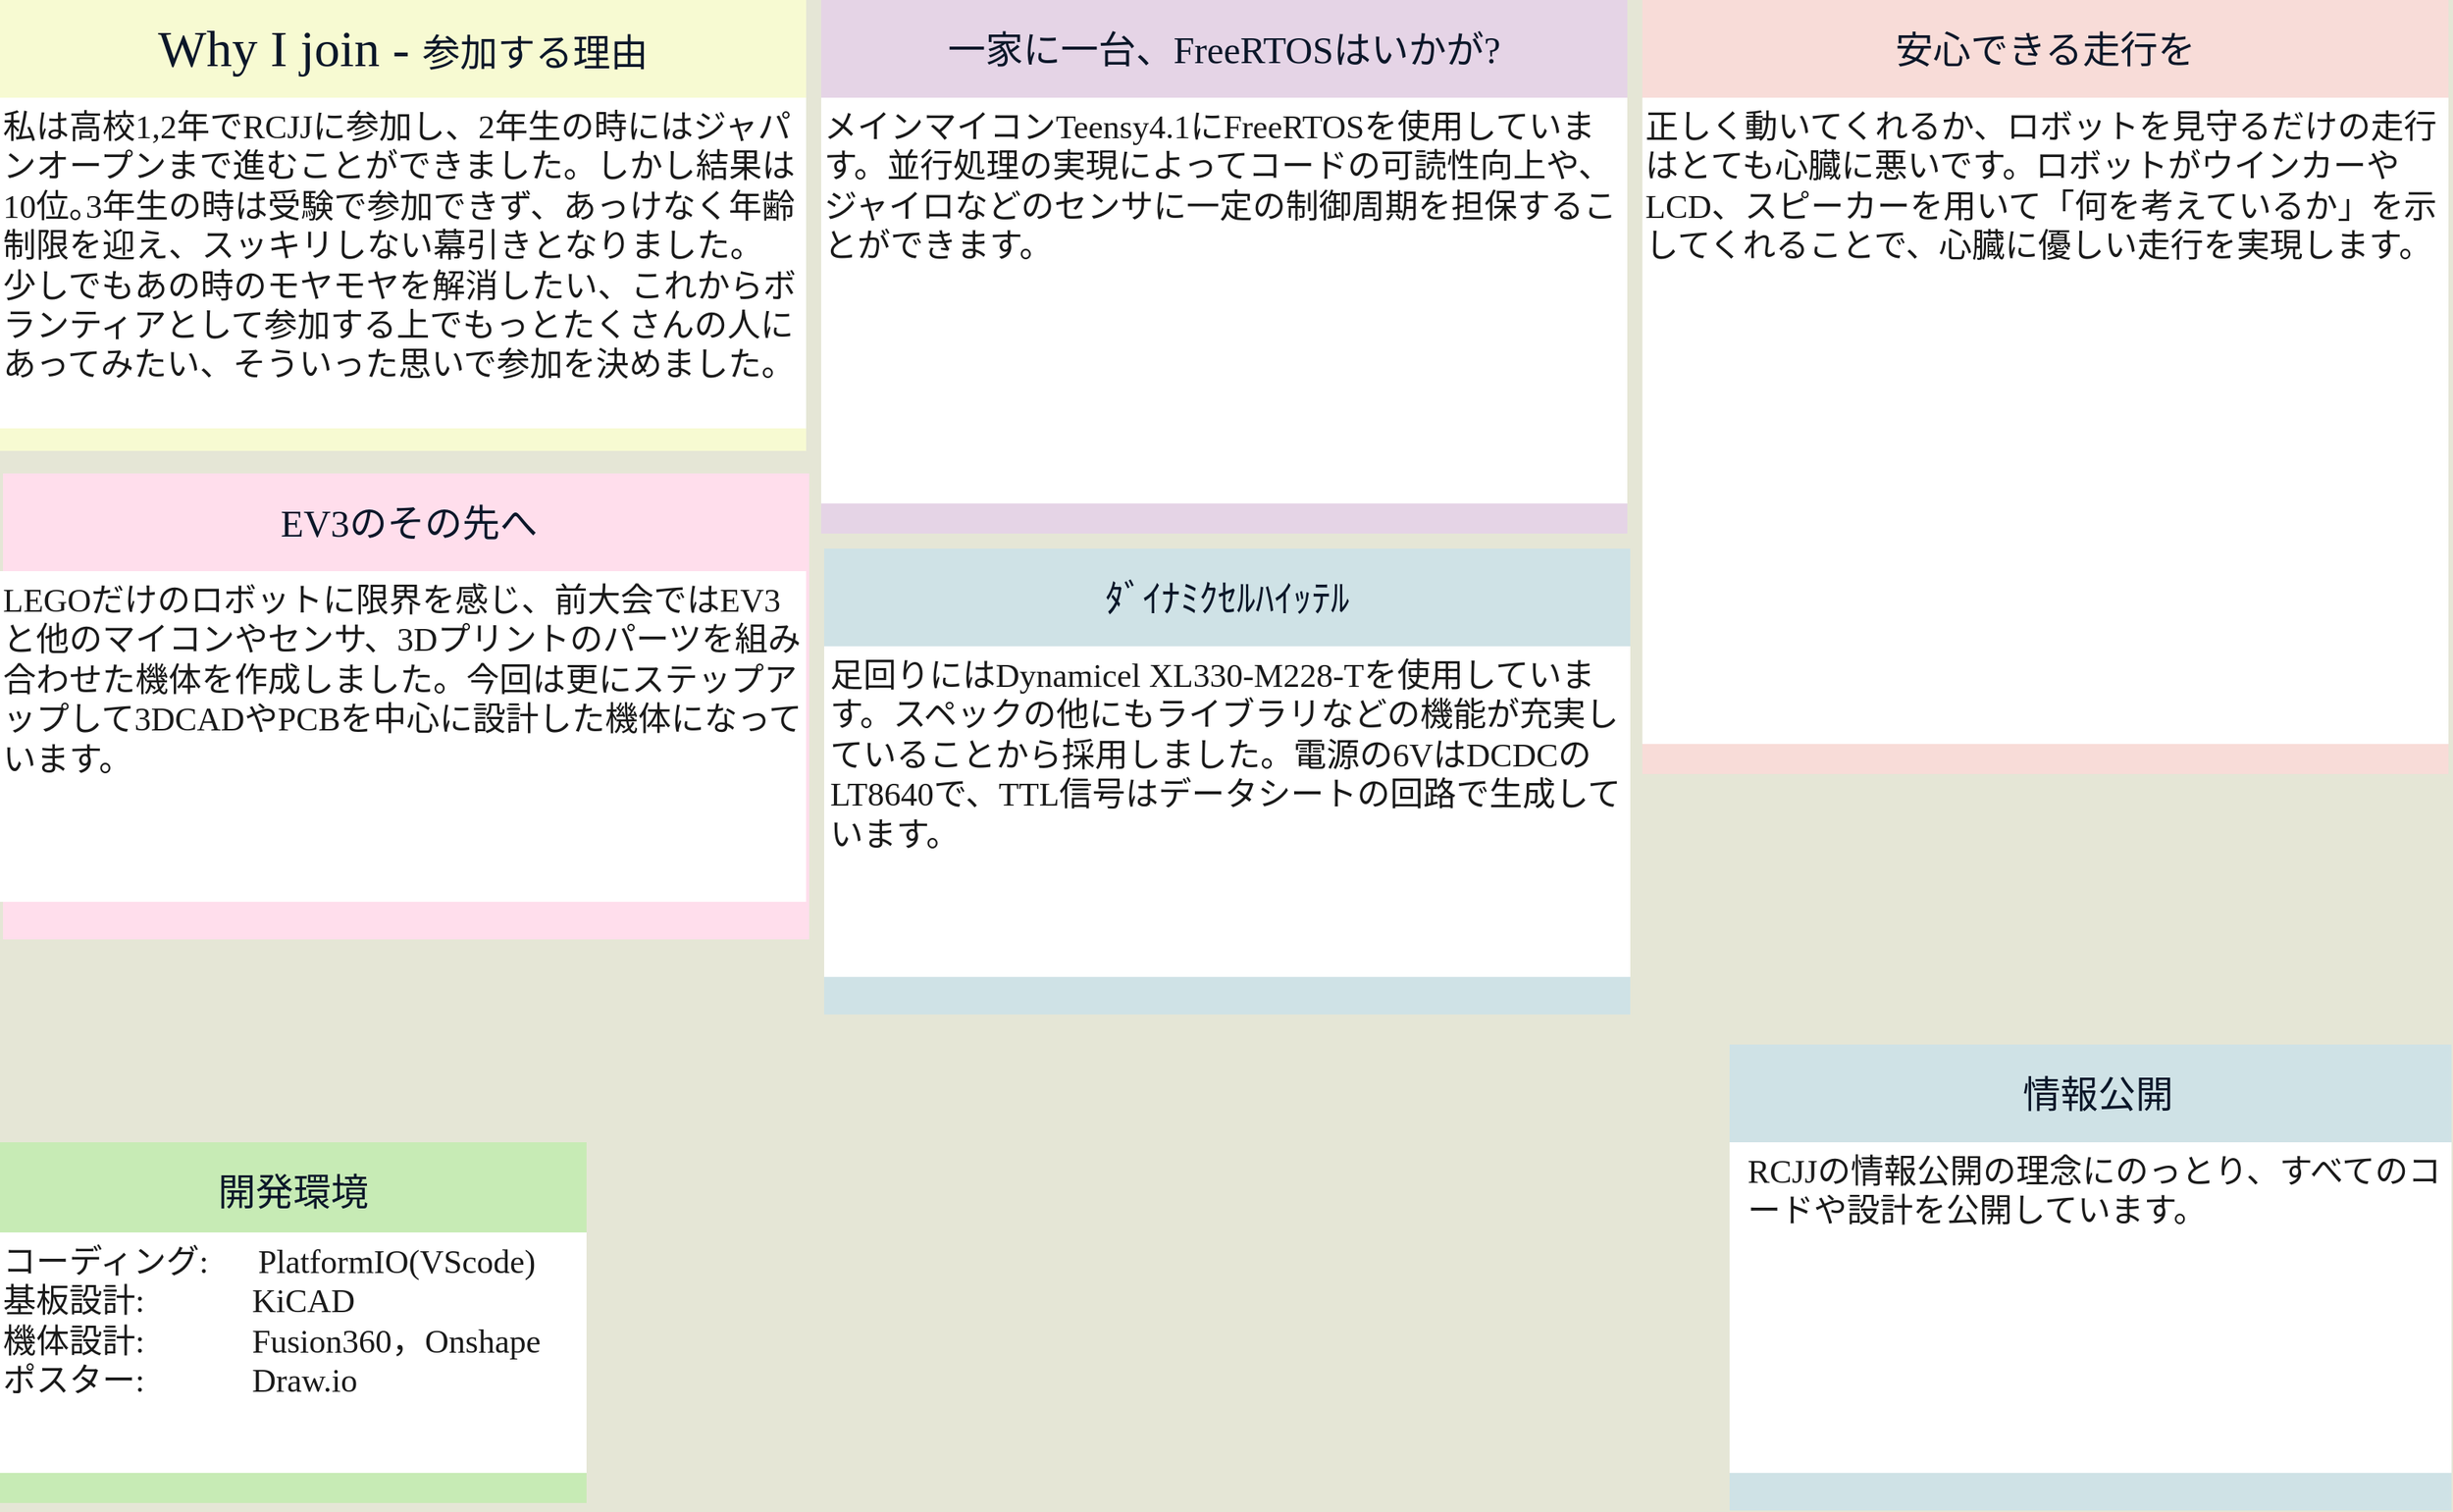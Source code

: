 <mxfile>
    <diagram name="ページ1" id="IBfaDBg--kMcJp61QBM6">
        <mxGraphModel dx="1975" dy="1342" grid="1" gridSize="10" guides="1" tooltips="1" connect="1" arrows="1" fold="1" page="1" pageScale="1" pageWidth="1654" pageHeight="1169" background="#E5E6D6" math="0" shadow="0">
            <root>
                <mxCell id="0"/>
                <mxCell id="1" parent="0"/>
                <mxCell id="5eSE3Pbe7QY9a79AkMWo-2" value="" style="rounded=0;whiteSpace=wrap;html=1;fontFamily=Zen Kaku Gothic New;fontSource=https%3A%2F%2Ffonts.googleapis.com%2Fcss%3Ffamily%3DZen%2BKaku%2BGothic%2BNew;fontSize=45;fontColor=#000000;fillColor=#F7FAD2;gradientColor=none;strokeColor=none;" parent="1" vertex="1">
                    <mxGeometry x="10" y="155" width="536" height="300" as="geometry"/>
                </mxCell>
                <mxCell id="5eSE3Pbe7QY9a79AkMWo-3" value="" style="rounded=0;whiteSpace=wrap;html=1;strokeColor=none;fillColor=#FFFFFF;" parent="1" vertex="1">
                    <mxGeometry x="10" y="220" width="536" height="220" as="geometry"/>
                </mxCell>
                <mxCell id="5eSE3Pbe7QY9a79AkMWo-4" value="&lt;font color=&quot;#0b1729&quot;&gt;&lt;font face=&quot;Lobster&quot; data-font-src=&quot;https://fonts.googleapis.com/css?family=Lobster&quot; style=&quot;font-size: 34px;&quot;&gt;Why I join -&amp;nbsp;&lt;/font&gt;&lt;font face=&quot;Zen Kaku Gothic New&quot; data-font-src=&quot;https://fonts.googleapis.com/css?family=Zen+Kaku+Gothic+New&quot; style=&quot;font-size: 25px;&quot;&gt;参加する理由&lt;/font&gt;&lt;/font&gt;" style="text;html=1;strokeColor=none;fillColor=none;align=center;verticalAlign=middle;whiteSpace=wrap;rounded=0;" parent="1" vertex="1">
                    <mxGeometry x="10" y="155" width="536" height="65" as="geometry"/>
                </mxCell>
                <mxCell id="5eSE3Pbe7QY9a79AkMWo-5" value="&lt;span style=&quot;font-size: 22px;&quot;&gt;&lt;font color=&quot;#1a1a1a&quot; face=&quot;Zen Kaku Gothic New&quot; data-font-src=&quot;https://fonts.googleapis.com/css?family=Zen+Kaku+Gothic+New&quot;&gt;私は高校1,2年でRCJJに参加し、2年生の時にはジャパンオープンまで進むことができました。しかし結果は10位｡3年生の時は受験で参加できず、あっけなく年齢制限を迎え、スッキリしない幕引きとなりました。&lt;br&gt;少しでもあの時のモヤモヤを解消したい、これからボランティアとして参加する上でもっとたくさんの人にあってみたい、そういった思いで参加を決めました。&lt;/font&gt;&lt;/span&gt;" style="text;html=1;fillColor=none;align=left;verticalAlign=top;whiteSpace=wrap;rounded=0;" parent="1" vertex="1">
                    <mxGeometry x="10" y="220" width="540" height="220" as="geometry"/>
                </mxCell>
                <mxCell id="5eSE3Pbe7QY9a79AkMWo-6" value="" style="rounded=0;whiteSpace=wrap;html=1;fontFamily=Zen Kaku Gothic New;fontSource=https%3A%2F%2Ffonts.googleapis.com%2Fcss%3Ffamily%3DZen%2BKaku%2BGothic%2BNew;fontSize=45;fontColor=#000000;fillColor=#CFE2E6;gradientColor=none;strokeColor=none;" parent="1" vertex="1">
                    <mxGeometry x="558" y="520" width="536" height="310" as="geometry"/>
                </mxCell>
                <mxCell id="5eSE3Pbe7QY9a79AkMWo-7" value="" style="rounded=0;whiteSpace=wrap;html=1;fontFamily=Zen Kaku Gothic New;fontSource=https%3A%2F%2Ffonts.googleapis.com%2Fcss%3Ffamily%3DZen%2BKaku%2BGothic%2BNew;fontSize=45;fontColor=#000000;fillColor=#E5D4E6;gradientColor=none;strokeColor=none;flipV=1;" parent="1" vertex="1">
                    <mxGeometry x="556" y="155" width="536" height="355" as="geometry"/>
                </mxCell>
                <mxCell id="IS27BSQo7t6ph5v2KToD-1" value="&lt;font color=&quot;#0b1729&quot;&gt;&lt;font face=&quot;Tahoma&quot; data-font-src=&quot;https://fonts.googleapis.com/css?family=Zen+Kaku+Gothic+New&quot; style=&quot;font-size: 25px;&quot;&gt;ﾀﾞｲﾅﾐｸｾﾙﾊｲｯﾃﾙ&lt;/font&gt;&lt;/font&gt;" style="text;html=1;strokeColor=none;fillColor=none;align=center;verticalAlign=middle;whiteSpace=wrap;rounded=0;" parent="1" vertex="1">
                    <mxGeometry x="558" y="520" width="536" height="65" as="geometry"/>
                </mxCell>
                <mxCell id="IS27BSQo7t6ph5v2KToD-3" value="" style="rounded=0;whiteSpace=wrap;html=1;strokeColor=none;fillColor=#FFFFFF;" parent="1" vertex="1">
                    <mxGeometry x="558" y="585" width="536" height="220" as="geometry"/>
                </mxCell>
                <mxCell id="IS27BSQo7t6ph5v2KToD-4" value="&lt;span style=&quot;font-size: 22px;&quot;&gt;&lt;font style=&quot;font-size: 22px;&quot; color=&quot;#1a1a1a&quot; face=&quot;Zen Kaku Gothic New&quot; data-font-src=&quot;https://fonts.googleapis.com/css?family=Zen+Kaku+Gothic+New&quot;&gt;足回りにはDynamicel XL330-M228-Tを使用しています。&lt;span style=&quot;&quot;&gt;スペックの他にもライブラリなどの機能が充実していることから採用しました。電源の6VはDCDCのLT8640で、TTL信号はデータシートの回路で生成しています。&lt;/span&gt;&lt;br&gt;&lt;br&gt;&lt;/font&gt;&lt;/span&gt;" style="text;html=1;fillColor=none;align=left;verticalAlign=top;whiteSpace=wrap;rounded=0;" parent="1" vertex="1">
                    <mxGeometry x="560" y="585" width="536" height="150" as="geometry"/>
                </mxCell>
                <mxCell id="IS27BSQo7t6ph5v2KToD-5" value="&lt;font color=&quot;#0b1729&quot;&gt;&lt;font face=&quot;Zen Kaku Gothic New&quot; data-font-src=&quot;https://fonts.googleapis.com/css?family=Zen+Kaku+Gothic+New&quot; style=&quot;font-size: 25px;&quot;&gt;一家に一台、FreeRTOSはいかが?&lt;/font&gt;&lt;/font&gt;" style="text;html=1;strokeColor=none;fillColor=none;align=center;verticalAlign=middle;whiteSpace=wrap;rounded=0;" parent="1" vertex="1">
                    <mxGeometry x="556" y="155" width="536" height="65" as="geometry"/>
                </mxCell>
                <mxCell id="IS27BSQo7t6ph5v2KToD-7" value="" style="rounded=0;whiteSpace=wrap;html=1;strokeColor=none;fillColor=#FFFFFF;" parent="1" vertex="1">
                    <mxGeometry x="556" y="220" width="536" height="270" as="geometry"/>
                </mxCell>
                <mxCell id="IS27BSQo7t6ph5v2KToD-8" value="&lt;span style=&quot;font-size: 22px;&quot;&gt;&lt;font style=&quot;font-size: 22px;&quot; color=&quot;#1a1a1a&quot; face=&quot;Zen Kaku Gothic New&quot; data-font-src=&quot;https://fonts.googleapis.com/css?family=Zen+Kaku+Gothic+New&quot;&gt;メインマイコンTeensy4.1にFreeRTOSを使用しています。並行処理の実現によってコードの可読性向上や、ジャイロなどのセンサに一定の制御周期を担保することができます。&lt;br&gt;&lt;/font&gt;&lt;/span&gt;" style="text;html=1;fillColor=none;align=left;verticalAlign=top;whiteSpace=wrap;rounded=0;" parent="1" vertex="1">
                    <mxGeometry x="556" y="220" width="536" height="150" as="geometry"/>
                </mxCell>
                <mxCell id="IS27BSQo7t6ph5v2KToD-9" value="" style="rounded=0;whiteSpace=wrap;html=1;fontFamily=Zen Kaku Gothic New;fontSource=https%3A%2F%2Ffonts.googleapis.com%2Fcss%3Ffamily%3DZen%2BKaku%2BGothic%2BNew;fontSize=45;fontColor=#000000;fillColor=#CFE2E6;gradientColor=none;strokeColor=none;" parent="1" vertex="1">
                    <mxGeometry x="1160" y="850" width="480" height="310" as="geometry"/>
                </mxCell>
                <mxCell id="IS27BSQo7t6ph5v2KToD-10" value="&lt;font color=&quot;#0b1729&quot;&gt;&lt;font face=&quot;Zen Kaku Gothic New&quot; data-font-src=&quot;https://fonts.googleapis.com/css?family=Zen+Kaku+Gothic+New&quot; style=&quot;font-size: 25px;&quot;&gt;情報公開&lt;/font&gt;&lt;/font&gt;" style="text;html=1;strokeColor=none;fillColor=none;align=center;verticalAlign=middle;whiteSpace=wrap;rounded=0;" parent="1" vertex="1">
                    <mxGeometry x="1170" y="850" width="470" height="65" as="geometry"/>
                </mxCell>
                <mxCell id="IS27BSQo7t6ph5v2KToD-11" value="" style="rounded=0;whiteSpace=wrap;html=1;strokeColor=none;fillColor=#FFFFFF;" parent="1" vertex="1">
                    <mxGeometry x="1160" y="915" width="480" height="220" as="geometry"/>
                </mxCell>
                <mxCell id="IS27BSQo7t6ph5v2KToD-12" value="&lt;span style=&quot;font-size: 22px;&quot;&gt;&lt;font style=&quot;font-size: 22px;&quot; color=&quot;#1a1a1a&quot; face=&quot;Zen Kaku Gothic New&quot; data-font-src=&quot;https://fonts.googleapis.com/css?family=Zen+Kaku+Gothic+New&quot;&gt;RCJJの情報公開の理念にのっとり、すべてのコードや設計を公開しています。&lt;br&gt;&lt;/font&gt;&lt;/span&gt;" style="text;html=1;fillColor=none;align=left;verticalAlign=top;whiteSpace=wrap;rounded=0;" parent="1" vertex="1">
                    <mxGeometry x="1170" y="915" width="470" height="150" as="geometry"/>
                </mxCell>
                <mxCell id="IS27BSQo7t6ph5v2KToD-13" value="" style="rounded=0;whiteSpace=wrap;html=1;fontFamily=Zen Kaku Gothic New;fontSource=https%3A%2F%2Ffonts.googleapis.com%2Fcss%3Ffamily%3DZen%2BKaku%2BGothic%2BNew;fontSize=45;fontColor=#000000;fillColor=#C7EBB5;gradientColor=none;strokeColor=none;" parent="1" vertex="1">
                    <mxGeometry x="10" y="915" width="390" height="240" as="geometry"/>
                </mxCell>
                <mxCell id="IS27BSQo7t6ph5v2KToD-14" value="" style="rounded=0;whiteSpace=wrap;html=1;strokeColor=none;fillColor=#FFFFFF;" parent="1" vertex="1">
                    <mxGeometry x="10" y="975" width="390" height="160" as="geometry"/>
                </mxCell>
                <mxCell id="IS27BSQo7t6ph5v2KToD-15" value="&lt;font color=&quot;#0b1729&quot;&gt;&lt;font face=&quot;Zen Kaku Gothic New&quot; data-font-src=&quot;https://fonts.googleapis.com/css?family=Zen+Kaku+Gothic+New&quot; style=&quot;font-size: 25px;&quot;&gt;開発環境&lt;/font&gt;&lt;/font&gt;" style="text;html=1;strokeColor=none;fillColor=none;align=center;verticalAlign=middle;whiteSpace=wrap;rounded=0;" parent="1" vertex="1">
                    <mxGeometry x="10" y="915" width="390" height="65" as="geometry"/>
                </mxCell>
                <mxCell id="IS27BSQo7t6ph5v2KToD-16" value="&lt;span style=&quot;font-size: 22px;&quot;&gt;&lt;font style=&quot;font-size: 22px;&quot; color=&quot;#1a1a1a&quot; face=&quot;Zen Kaku Gothic New&quot; data-font-src=&quot;https://fonts.googleapis.com/css?family=Zen+Kaku+Gothic+New&quot;&gt;コーディング:&amp;nbsp; &amp;nbsp; &amp;nbsp; PlatformIO(VScode)&lt;br&gt;基板設計:&amp;nbsp; &amp;nbsp; &amp;nbsp; &amp;nbsp; &amp;nbsp; &amp;nbsp; &amp;nbsp;KiCAD&lt;br&gt;機体設計:&amp;nbsp; &amp;nbsp; &amp;nbsp; &amp;nbsp; &amp;nbsp; &amp;nbsp; &amp;nbsp;Fusion360，Onshape&lt;br&gt;ポスター:&amp;nbsp; &amp;nbsp; &amp;nbsp; &amp;nbsp; &amp;nbsp; &amp;nbsp; &amp;nbsp;Draw.io&lt;br&gt;&lt;/font&gt;&lt;/span&gt;" style="text;html=1;fillColor=none;align=left;verticalAlign=top;whiteSpace=wrap;rounded=0;" parent="1" vertex="1">
                    <mxGeometry x="10" y="975" width="390" height="150" as="geometry"/>
                </mxCell>
                <mxCell id="OAkqy8QXWObhbwD4REA3-2" value="" style="rounded=0;whiteSpace=wrap;html=1;fontFamily=Zen Kaku Gothic New;fontSource=https%3A%2F%2Ffonts.googleapis.com%2Fcss%3Ffamily%3DZen%2BKaku%2BGothic%2BNew;fontSize=45;fillColor=#F8DCD8;strokeColor=none;flipV=1;" parent="1" vertex="1">
                    <mxGeometry x="1102" y="155" width="536" height="515" as="geometry"/>
                </mxCell>
                <mxCell id="OAkqy8QXWObhbwD4REA3-4" value="" style="rounded=0;whiteSpace=wrap;html=1;strokeColor=none;fillColor=#FFFFFF;" parent="1" vertex="1">
                    <mxGeometry x="1102" y="220" width="536" height="430" as="geometry"/>
                </mxCell>
                <mxCell id="OAkqy8QXWObhbwD4REA3-5" value="&lt;font color=&quot;#0b1729&quot;&gt;&lt;font face=&quot;Zen Kaku Gothic New&quot; data-font-src=&quot;https://fonts.googleapis.com/css?family=Zen+Kaku+Gothic+New&quot; style=&quot;font-size: 25px;&quot;&gt;安心できる走行を&lt;/font&gt;&lt;/font&gt;" style="text;html=1;strokeColor=none;fillColor=none;align=center;verticalAlign=middle;whiteSpace=wrap;rounded=0;" parent="1" vertex="1">
                    <mxGeometry x="1102" y="155" width="536" height="65" as="geometry"/>
                </mxCell>
                <mxCell id="OAkqy8QXWObhbwD4REA3-6" value="&lt;span style=&quot;font-size: 22px;&quot;&gt;&lt;font style=&quot;font-size: 22px;&quot; color=&quot;#1a1a1a&quot; face=&quot;Zen Kaku Gothic New&quot; data-font-src=&quot;https://fonts.googleapis.com/css?family=Zen+Kaku+Gothic+New&quot;&gt;正しく動いてくれるか、ロボットを見守るだけの走行はとても心臓に悪いです。ロボットがウインカーやLCD、スピーカーを用いて「何を考えているか」を示してくれることで、心臓に優しい走行を実現します。&lt;br&gt;&lt;/font&gt;&lt;/span&gt;" style="text;html=1;fillColor=none;align=left;verticalAlign=top;whiteSpace=wrap;rounded=0;" parent="1" vertex="1">
                    <mxGeometry x="1102" y="220" width="536" height="150" as="geometry"/>
                </mxCell>
                <mxCell id="OAkqy8QXWObhbwD4REA3-7" value="" style="rounded=0;whiteSpace=wrap;html=1;fontFamily=Zen Kaku Gothic New;fontSource=https%3A%2F%2Ffonts.googleapis.com%2Fcss%3Ffamily%3DZen%2BKaku%2BGothic%2BNew;fontSize=45;fontColor=#000000;fillColor=#FFDEEC;gradientColor=none;strokeColor=none;" parent="1" vertex="1">
                    <mxGeometry x="12" y="470" width="536" height="310" as="geometry"/>
                </mxCell>
                <mxCell id="OAkqy8QXWObhbwD4REA3-8" value="&lt;font color=&quot;#0b1729&quot;&gt;&lt;font face=&quot;Zen Kaku Gothic New&quot; data-font-src=&quot;https://fonts.googleapis.com/css?family=Zen+Kaku+Gothic+New&quot; style=&quot;font-size: 25px;&quot;&gt;EV3のその先へ&lt;/font&gt;&lt;/font&gt;" style="text;html=1;strokeColor=none;fillColor=none;align=center;verticalAlign=middle;whiteSpace=wrap;rounded=0;" parent="1" vertex="1">
                    <mxGeometry x="14" y="470" width="536" height="65" as="geometry"/>
                </mxCell>
                <mxCell id="OAkqy8QXWObhbwD4REA3-10" value="" style="rounded=0;whiteSpace=wrap;html=1;strokeColor=none;fillColor=#FFFFFF;" parent="1" vertex="1">
                    <mxGeometry x="10" y="535" width="536" height="220" as="geometry"/>
                </mxCell>
                <mxCell id="OAkqy8QXWObhbwD4REA3-11" value="&lt;span style=&quot;font-size: 22px;&quot;&gt;&lt;font style=&quot;font-size: 22px;&quot; color=&quot;#1a1a1a&quot; face=&quot;Zen Kaku Gothic New&quot; data-font-src=&quot;https://fonts.googleapis.com/css?family=Zen+Kaku+Gothic+New&quot;&gt;LEGOだけのロボットに限界を感じ、前大会ではEV3と他のマイコンやセンサ、3Dプリントのパーツを組み合わせた機体を作成しました。今回は更にステップアップして3DCADやPCBを中心に設計した機体になっています。&lt;br&gt;&lt;/font&gt;&lt;/span&gt;" style="text;html=1;fillColor=none;align=left;verticalAlign=top;whiteSpace=wrap;rounded=0;" parent="1" vertex="1">
                    <mxGeometry x="10" y="535" width="536" height="150" as="geometry"/>
                </mxCell>
            </root>
        </mxGraphModel>
    </diagram>
</mxfile>